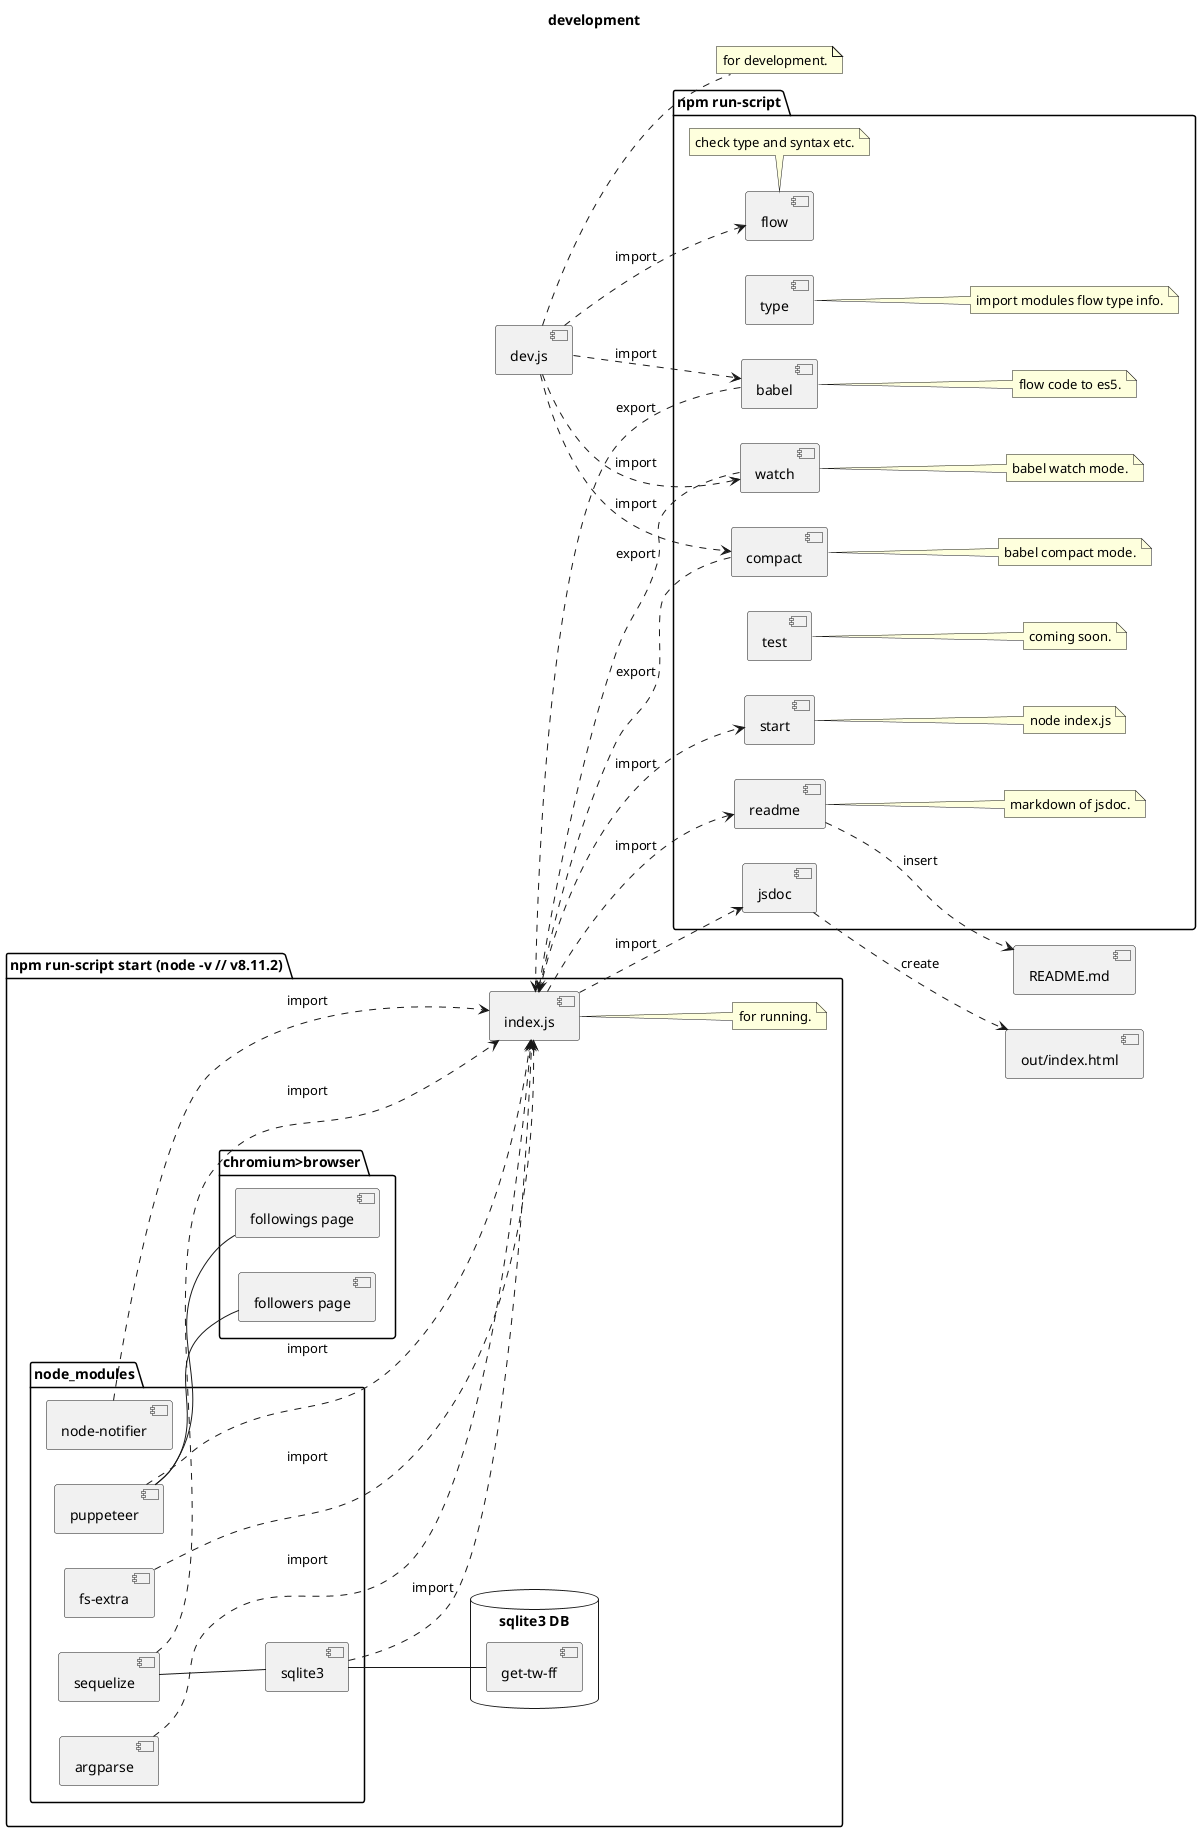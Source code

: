 @startuml
left to right direction
title development

[dev.js]
note right : for development.

[README.md]
[out/index.html]

folder "npm run-script" {
  [flow]
  note bottom : check type and syntax etc.
  
  [type]
  note right : import modules flow type info.

  [babel]
  note right : flow code to es5.

  [watch]
  note right : babel watch mode.

  [compact]
  note right : babel compact mode.

  [jsdoc]

  [readme]
  note right : markdown of jsdoc.

  [test]
  note right : coming soon.

  [start]
  note right : node index.js
}


folder "npm run-script start (node -v // v8.11.2)" {
  [index.js]
  note right : for running.

  database "sqlite3 DB" {
    [get-tw-ff]
  }

  folder "node_modules" {
    [argparse]
    [fs-extra]
    [puppeteer]
    [node-notifier]
    [sequelize]
    [sqlite3]
  }

  folder "chromium>browser" {
    [followings page]
    [followers page]
  }
}

[dev.js] ..> [flow] : import
[dev.js] ..> [babel] : import
[dev.js] ..> [watch] : import
[dev.js] ..> [compact] : import

[babel] ..> [index.js] : export
[watch] ..> [index.js] : export
[compact] ..> [index.js] : export

[index.js] ..> [readme] : import
[readme] ..> [README.md] : insert

[index.js] ..> [start] : import

[index.js] ..> [jsdoc] : import
[jsdoc] ..> [out/index.html] : create

[sequelize] -- [sqlite3]

[argparse] ..> [index.js] : import
[fs-extra] ..> [index.js] : import
[puppeteer] ..> [index.js] : import
[node-notifier] ..> [index.js] : import
[sequelize] ..> [index.js] : import
[sqlite3] ..> [index.js] : import

[sqlite3] -down- [get-tw-ff]

[puppeteer] -down- [followings page]
[puppeteer] -down- [followers page]
@enduml

